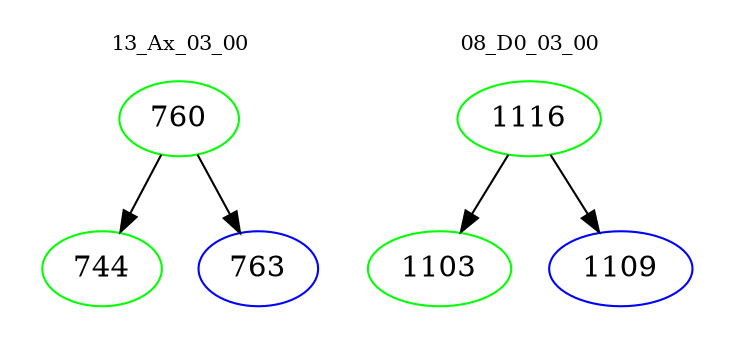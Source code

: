 digraph{
subgraph cluster_0 {
color = white
label = "13_Ax_03_00";
fontsize=10;
T0_760 [label="760", color="green"]
T0_760 -> T0_744 [color="black"]
T0_744 [label="744", color="green"]
T0_760 -> T0_763 [color="black"]
T0_763 [label="763", color="blue"]
}
subgraph cluster_1 {
color = white
label = "08_D0_03_00";
fontsize=10;
T1_1116 [label="1116", color="green"]
T1_1116 -> T1_1103 [color="black"]
T1_1103 [label="1103", color="green"]
T1_1116 -> T1_1109 [color="black"]
T1_1109 [label="1109", color="blue"]
}
}

